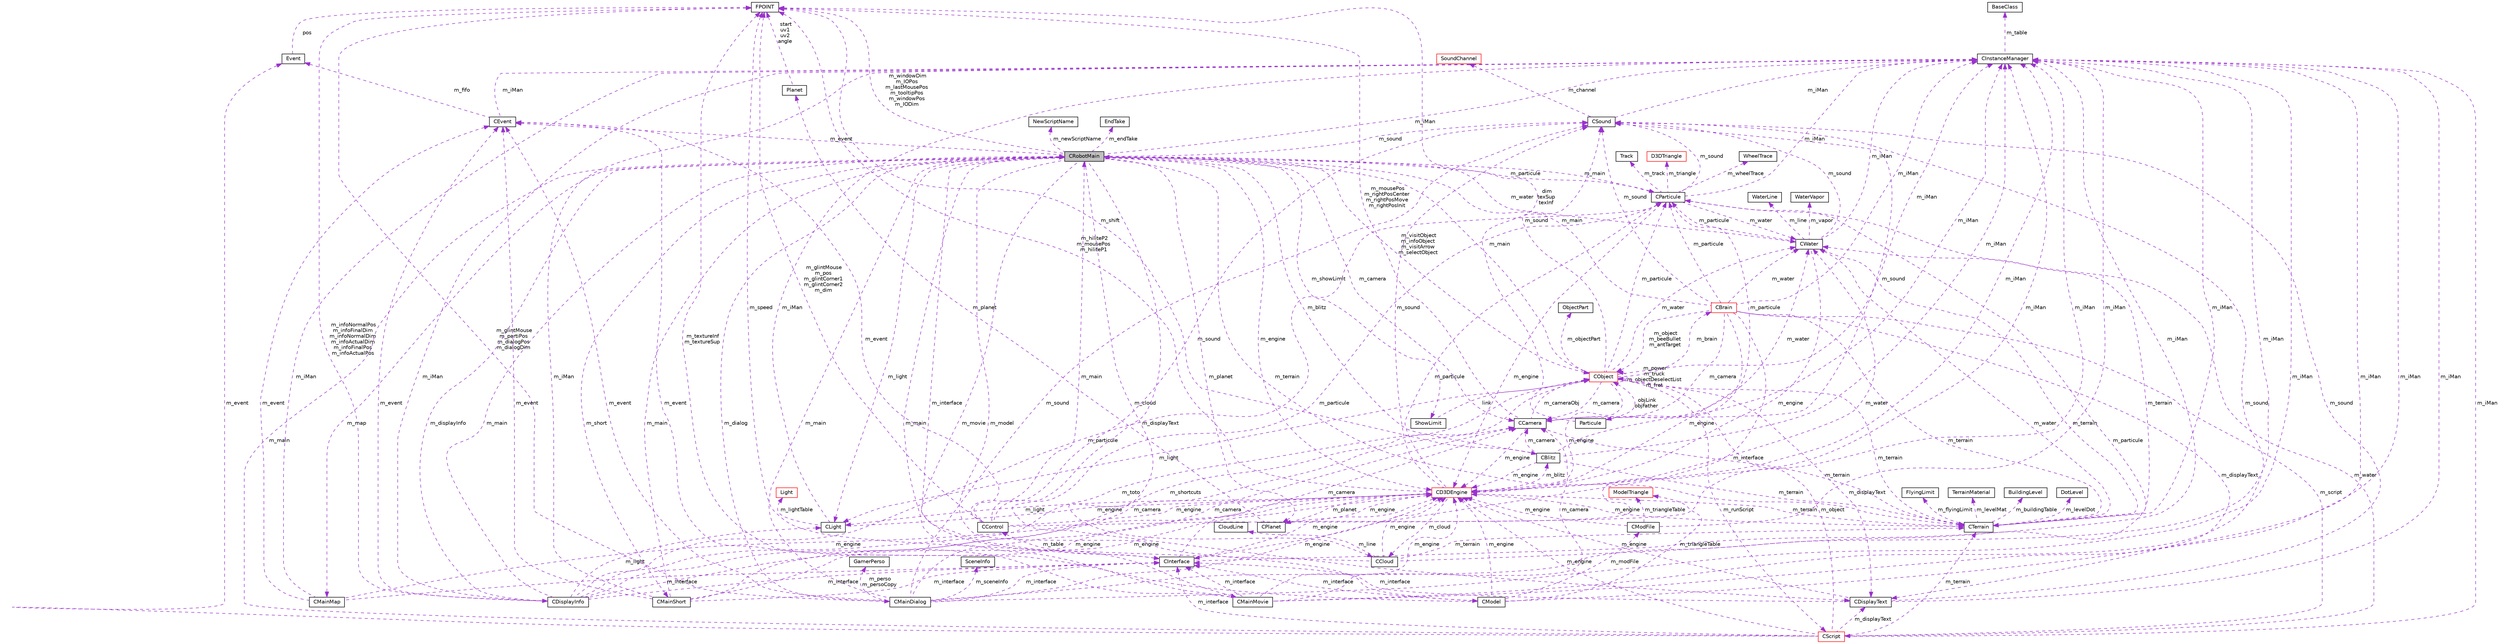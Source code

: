 digraph G
{
  edge [fontname="Helvetica",fontsize="10",labelfontname="Helvetica",labelfontsize="10"];
  node [fontname="Helvetica",fontsize="10",shape=record];
  Node1 [label="CRobotMain",height=0.2,width=0.4,color="black", fillcolor="grey75", style="filled" fontcolor="black"];
  Node2 -> Node1 [dir="back",color="darkorchid3",fontsize="10",style="dashed",label=" m_particule" ,fontname="Helvetica"];
  Node2 [label="CParticule",height=0.2,width=0.4,color="black", fillcolor="white", style="filled",URL="$class_c_particule.html"];
  Node3 -> Node2 [dir="back",color="darkorchid3",fontsize="10",style="dashed",label=" m_water" ,fontname="Helvetica"];
  Node3 [label="CWater",height=0.2,width=0.4,color="black", fillcolor="white", style="filled",URL="$class_c_water.html"];
  Node2 -> Node3 [dir="back",color="darkorchid3",fontsize="10",style="dashed",label=" m_particule" ,fontname="Helvetica"];
  Node4 -> Node3 [dir="back",color="darkorchid3",fontsize="10",style="dashed",label=" m_iMan" ,fontname="Helvetica"];
  Node4 [label="CInstanceManager",height=0.2,width=0.4,color="black", fillcolor="white", style="filled",URL="$class_c_instance_manager.html"];
  Node5 -> Node4 [dir="back",color="darkorchid3",fontsize="10",style="dashed",label=" m_table" ,fontname="Helvetica"];
  Node5 [label="BaseClass",height=0.2,width=0.4,color="black", fillcolor="white", style="filled",URL="$struct_base_class.html"];
  Node6 -> Node3 [dir="back",color="darkorchid3",fontsize="10",style="dashed",label=" m_terrain" ,fontname="Helvetica"];
  Node6 [label="CTerrain",height=0.2,width=0.4,color="black", fillcolor="white", style="filled",URL="$class_c_terrain.html"];
  Node7 -> Node6 [dir="back",color="darkorchid3",fontsize="10",style="dashed",label=" m_levelMat" ,fontname="Helvetica"];
  Node7 [label="TerrainMaterial",height=0.2,width=0.4,color="black", fillcolor="white", style="filled",URL="$struct_terrain_material.html"];
  Node3 -> Node6 [dir="back",color="darkorchid3",fontsize="10",style="dashed",label=" m_water" ,fontname="Helvetica"];
  Node8 -> Node6 [dir="back",color="darkorchid3",fontsize="10",style="dashed",label=" m_buildingTable" ,fontname="Helvetica"];
  Node8 [label="BuildingLevel",height=0.2,width=0.4,color="black", fillcolor="white", style="filled",URL="$struct_building_level.html"];
  Node4 -> Node6 [dir="back",color="darkorchid3",fontsize="10",style="dashed",label=" m_iMan" ,fontname="Helvetica"];
  Node9 -> Node6 [dir="back",color="darkorchid3",fontsize="10",style="dashed",label=" m_levelDot" ,fontname="Helvetica"];
  Node9 [label="DotLevel",height=0.2,width=0.4,color="black", fillcolor="white", style="filled",URL="$struct_dot_level.html"];
  Node10 -> Node6 [dir="back",color="darkorchid3",fontsize="10",style="dashed",label=" m_engine" ,fontname="Helvetica"];
  Node10 [label="CD3DEngine",height=0.2,width=0.4,color="red", fillcolor="white", style="filled",URL="$class_c_d3_d_engine.html"];
  Node2 -> Node10 [dir="back",color="darkorchid3",fontsize="10",style="dashed",label=" m_particule" ,fontname="Helvetica"];
  Node3 -> Node10 [dir="back",color="darkorchid3",fontsize="10",style="dashed",label=" m_water" ,fontname="Helvetica"];
  Node11 -> Node10 [dir="back",color="darkorchid3",fontsize="10",style="dashed",label=" m_blitz" ,fontname="Helvetica"];
  Node11 [label="CBlitz",height=0.2,width=0.4,color="black", fillcolor="white", style="filled",URL="$class_c_blitz.html"];
  Node12 -> Node11 [dir="back",color="darkorchid3",fontsize="10",style="dashed",label=" m_camera" ,fontname="Helvetica"];
  Node12 [label="CCamera",height=0.2,width=0.4,color="black", fillcolor="white", style="filled",URL="$class_c_camera.html"];
  Node3 -> Node12 [dir="back",color="darkorchid3",fontsize="10",style="dashed",label=" m_water" ,fontname="Helvetica"];
  Node4 -> Node12 [dir="back",color="darkorchid3",fontsize="10",style="dashed",label=" m_iMan" ,fontname="Helvetica"];
  Node6 -> Node12 [dir="back",color="darkorchid3",fontsize="10",style="dashed",label=" m_terrain" ,fontname="Helvetica"];
  Node13 -> Node12 [dir="back",color="darkorchid3",fontsize="10",style="dashed",label=" m_mousePos\nm_rightPosCenter\nm_rightPosMove\nm_rightPosInit" ,fontname="Helvetica"];
  Node13 [label="FPOINT",height=0.2,width=0.4,color="black", fillcolor="white", style="filled",URL="$struct_f_p_o_i_n_t.html"];
  Node14 -> Node12 [dir="back",color="darkorchid3",fontsize="10",style="dashed",label=" m_cameraObj" ,fontname="Helvetica"];
  Node14 [label="CObject",height=0.2,width=0.4,color="red", fillcolor="white", style="filled",URL="$class_c_object.html"];
  Node2 -> Node14 [dir="back",color="darkorchid3",fontsize="10",style="dashed",label=" m_particule" ,fontname="Helvetica"];
  Node15 -> Node14 [dir="back",color="darkorchid3",fontsize="10",style="dashed",label=" m_runScript" ,fontname="Helvetica"];
  Node15 [label="CScript",height=0.2,width=0.4,color="red", fillcolor="white", style="filled",URL="$class_c_script.html"];
  Node3 -> Node15 [dir="back",color="darkorchid3",fontsize="10",style="dashed",label=" m_water" ,fontname="Helvetica"];
  Node16 -> Node15 [dir="back",color="darkorchid3",fontsize="10",style="dashed",label=" m_displayText" ,fontname="Helvetica"];
  Node16 [label="CDisplayText",height=0.2,width=0.4,color="black", fillcolor="white", style="filled",URL="$class_c_display_text.html"];
  Node17 -> Node16 [dir="back",color="darkorchid3",fontsize="10",style="dashed",label=" m_interface" ,fontname="Helvetica"];
  Node17 [label="CInterface",height=0.2,width=0.4,color="black", fillcolor="white", style="filled",URL="$class_c_interface.html"];
  Node18 -> Node17 [dir="back",color="darkorchid3",fontsize="10",style="dashed",label=" m_table" ,fontname="Helvetica"];
  Node18 [label="CControl",height=0.2,width=0.4,color="black", fillcolor="white", style="filled",URL="$class_c_control.html"];
  Node2 -> Node18 [dir="back",color="darkorchid3",fontsize="10",style="dashed",label=" m_particule" ,fontname="Helvetica"];
  Node1 -> Node18 [dir="back",color="darkorchid3",fontsize="10",style="dashed",label=" m_main" ,fontname="Helvetica"];
  Node4 -> Node18 [dir="back",color="darkorchid3",fontsize="10",style="dashed",label=" m_iMan" ,fontname="Helvetica"];
  Node19 -> Node18 [dir="back",color="darkorchid3",fontsize="10",style="dashed",label=" m_event" ,fontname="Helvetica"];
  Node19 [label="CEvent",height=0.2,width=0.4,color="black", fillcolor="white", style="filled",URL="$class_c_event.html"];
  Node4 -> Node19 [dir="back",color="darkorchid3",fontsize="10",style="dashed",label=" m_iMan" ,fontname="Helvetica"];
  Node20 -> Node19 [dir="back",color="darkorchid3",fontsize="10",style="dashed",label=" m_fifo" ,fontname="Helvetica"];
  Node20 [label="Event",height=0.2,width=0.4,color="black", fillcolor="white", style="filled",URL="$struct_event.html"];
  Node13 -> Node20 [dir="back",color="darkorchid3",fontsize="10",style="dashed",label=" pos" ,fontname="Helvetica"];
  Node13 -> Node18 [dir="back",color="darkorchid3",fontsize="10",style="dashed",label=" m_glintMouse\nm_pos\nm_glintCorner1\nm_glintCorner2\nm_dim" ,fontname="Helvetica"];
  Node21 -> Node18 [dir="back",color="darkorchid3",fontsize="10",style="dashed",label=" m_sound" ,fontname="Helvetica"];
  Node21 [label="CSound",height=0.2,width=0.4,color="black", fillcolor="white", style="filled",URL="$class_c_sound.html"];
  Node4 -> Node21 [dir="back",color="darkorchid3",fontsize="10",style="dashed",label=" m_iMan" ,fontname="Helvetica"];
  Node22 -> Node21 [dir="back",color="darkorchid3",fontsize="10",style="dashed",label=" m_channel" ,fontname="Helvetica"];
  Node22 [label="SoundChannel",height=0.2,width=0.4,color="red", fillcolor="white", style="filled",URL="$struct_sound_channel.html"];
  Node10 -> Node18 [dir="back",color="darkorchid3",fontsize="10",style="dashed",label=" m_engine" ,fontname="Helvetica"];
  Node12 -> Node17 [dir="back",color="darkorchid3",fontsize="10",style="dashed",label=" m_camera" ,fontname="Helvetica"];
  Node4 -> Node17 [dir="back",color="darkorchid3",fontsize="10",style="dashed",label=" m_iMan" ,fontname="Helvetica"];
  Node10 -> Node17 [dir="back",color="darkorchid3",fontsize="10",style="dashed",label=" m_engine" ,fontname="Helvetica"];
  Node4 -> Node16 [dir="back",color="darkorchid3",fontsize="10",style="dashed",label=" m_iMan" ,fontname="Helvetica"];
  Node21 -> Node16 [dir="back",color="darkorchid3",fontsize="10",style="dashed",label=" m_sound" ,fontname="Helvetica"];
  Node10 -> Node16 [dir="back",color="darkorchid3",fontsize="10",style="dashed",label=" m_engine" ,fontname="Helvetica"];
  Node1 -> Node15 [dir="back",color="darkorchid3",fontsize="10",style="dashed",label=" m_main" ,fontname="Helvetica"];
  Node17 -> Node15 [dir="back",color="darkorchid3",fontsize="10",style="dashed",label=" m_interface" ,fontname="Helvetica"];
  Node4 -> Node15 [dir="back",color="darkorchid3",fontsize="10",style="dashed",label=" m_iMan" ,fontname="Helvetica"];
  Node20 -> Node15 [dir="back",color="darkorchid3",fontsize="10",style="dashed",label=" m_event" ,fontname="Helvetica"];
  Node6 -> Node15 [dir="back",color="darkorchid3",fontsize="10",style="dashed",label=" m_terrain" ,fontname="Helvetica"];
  Node14 -> Node15 [dir="back",color="darkorchid3",fontsize="10",style="dashed",label=" m_object" ,fontname="Helvetica"];
  Node10 -> Node15 [dir="back",color="darkorchid3",fontsize="10",style="dashed",label=" m_engine" ,fontname="Helvetica"];
  Node3 -> Node14 [dir="back",color="darkorchid3",fontsize="10",style="dashed",label=" m_water" ,fontname="Helvetica"];
  Node23 -> Node14 [dir="back",color="darkorchid3",fontsize="10",style="dashed",label=" m_light" ,fontname="Helvetica"];
  Node23 [label="CLight",height=0.2,width=0.4,color="black", fillcolor="white", style="filled",URL="$class_c_light.html"];
  Node24 -> Node23 [dir="back",color="darkorchid3",fontsize="10",style="dashed",label=" m_lightTable" ,fontname="Helvetica"];
  Node24 [label="Light",height=0.2,width=0.4,color="red", fillcolor="white", style="filled",URL="$struct_light.html"];
  Node4 -> Node23 [dir="back",color="darkorchid3",fontsize="10",style="dashed",label=" m_iMan" ,fontname="Helvetica"];
  Node10 -> Node23 [dir="back",color="darkorchid3",fontsize="10",style="dashed",label=" m_engine" ,fontname="Helvetica"];
  Node25 -> Node14 [dir="back",color="darkorchid3",fontsize="10",style="dashed",label=" m_brain" ,fontname="Helvetica"];
  Node25 [label="CBrain",height=0.2,width=0.4,color="red", fillcolor="white", style="filled",URL="$class_c_brain.html"];
  Node2 -> Node25 [dir="back",color="darkorchid3",fontsize="10",style="dashed",label=" m_particule" ,fontname="Helvetica"];
  Node15 -> Node25 [dir="back",color="darkorchid3",fontsize="10",style="dashed",label=" m_script" ,fontname="Helvetica"];
  Node3 -> Node25 [dir="back",color="darkorchid3",fontsize="10",style="dashed",label=" m_water" ,fontname="Helvetica"];
  Node12 -> Node25 [dir="back",color="darkorchid3",fontsize="10",style="dashed",label=" m_camera" ,fontname="Helvetica"];
  Node16 -> Node25 [dir="back",color="darkorchid3",fontsize="10",style="dashed",label=" m_displayText" ,fontname="Helvetica"];
  Node1 -> Node25 [dir="back",color="darkorchid3",fontsize="10",style="dashed",label=" m_main" ,fontname="Helvetica"];
  Node17 -> Node25 [dir="back",color="darkorchid3",fontsize="10",style="dashed",label=" m_interface" ,fontname="Helvetica"];
  Node4 -> Node25 [dir="back",color="darkorchid3",fontsize="10",style="dashed",label=" m_iMan" ,fontname="Helvetica"];
  Node6 -> Node25 [dir="back",color="darkorchid3",fontsize="10",style="dashed",label=" m_terrain" ,fontname="Helvetica"];
  Node21 -> Node25 [dir="back",color="darkorchid3",fontsize="10",style="dashed",label=" m_sound" ,fontname="Helvetica"];
  Node14 -> Node25 [dir="back",color="darkorchid3",fontsize="10",style="dashed",label=" m_object\nm_beeBullet\nm_antTarget" ,fontname="Helvetica"];
  Node10 -> Node25 [dir="back",color="darkorchid3",fontsize="10",style="dashed",label=" m_engine" ,fontname="Helvetica"];
  Node12 -> Node14 [dir="back",color="darkorchid3",fontsize="10",style="dashed",label=" m_camera" ,fontname="Helvetica"];
  Node16 -> Node14 [dir="back",color="darkorchid3",fontsize="10",style="dashed",label=" m_displayText" ,fontname="Helvetica"];
  Node26 -> Node14 [dir="back",color="darkorchid3",fontsize="10",style="dashed",label=" m_objectPart" ,fontname="Helvetica"];
  Node26 [label="ObjectPart",height=0.2,width=0.4,color="black", fillcolor="white", style="filled",URL="$struct_object_part.html"];
  Node1 -> Node14 [dir="back",color="darkorchid3",fontsize="10",style="dashed",label=" m_main" ,fontname="Helvetica"];
  Node4 -> Node14 [dir="back",color="darkorchid3",fontsize="10",style="dashed",label=" m_iMan" ,fontname="Helvetica"];
  Node6 -> Node14 [dir="back",color="darkorchid3",fontsize="10",style="dashed",label=" m_terrain" ,fontname="Helvetica"];
  Node21 -> Node14 [dir="back",color="darkorchid3",fontsize="10",style="dashed",label=" m_sound" ,fontname="Helvetica"];
  Node14 -> Node14 [dir="back",color="darkorchid3",fontsize="10",style="dashed",label=" m_power\nm_truck\nm_objectDeselectList\nm_fret" ,fontname="Helvetica"];
  Node10 -> Node14 [dir="back",color="darkorchid3",fontsize="10",style="dashed",label=" m_engine" ,fontname="Helvetica"];
  Node10 -> Node12 [dir="back",color="darkorchid3",fontsize="10",style="dashed",label=" m_engine" ,fontname="Helvetica"];
  Node4 -> Node11 [dir="back",color="darkorchid3",fontsize="10",style="dashed",label=" m_iMan" ,fontname="Helvetica"];
  Node6 -> Node11 [dir="back",color="darkorchid3",fontsize="10",style="dashed",label=" m_terrain" ,fontname="Helvetica"];
  Node13 -> Node11 [dir="back",color="darkorchid3",fontsize="10",style="dashed",label=" m_shift" ,fontname="Helvetica"];
  Node21 -> Node11 [dir="back",color="darkorchid3",fontsize="10",style="dashed",label=" m_sound" ,fontname="Helvetica"];
  Node10 -> Node11 [dir="back",color="darkorchid3",fontsize="10",style="dashed",label=" m_engine" ,fontname="Helvetica"];
  Node23 -> Node10 [dir="back",color="darkorchid3",fontsize="10",style="dashed",label=" m_light" ,fontname="Helvetica"];
  Node27 -> Node10 [dir="back",color="darkorchid3",fontsize="10",style="dashed",label=" m_cloud" ,fontname="Helvetica"];
  Node27 [label="CCloud",height=0.2,width=0.4,color="black", fillcolor="white", style="filled",URL="$class_c_cloud.html"];
  Node28 -> Node27 [dir="back",color="darkorchid3",fontsize="10",style="dashed",label=" m_line" ,fontname="Helvetica"];
  Node28 [label="CloudLine",height=0.2,width=0.4,color="black", fillcolor="white", style="filled",URL="$struct_cloud_line.html"];
  Node4 -> Node27 [dir="back",color="darkorchid3",fontsize="10",style="dashed",label=" m_iMan" ,fontname="Helvetica"];
  Node6 -> Node27 [dir="back",color="darkorchid3",fontsize="10",style="dashed",label=" m_terrain" ,fontname="Helvetica"];
  Node13 -> Node27 [dir="back",color="darkorchid3",fontsize="10",style="dashed",label=" m_speed" ,fontname="Helvetica"];
  Node10 -> Node27 [dir="back",color="darkorchid3",fontsize="10",style="dashed",label=" m_engine" ,fontname="Helvetica"];
  Node4 -> Node10 [dir="back",color="darkorchid3",fontsize="10",style="dashed",label=" m_iMan" ,fontname="Helvetica"];
  Node6 -> Node10 [dir="back",color="darkorchid3",fontsize="10",style="dashed",label=" m_terrain" ,fontname="Helvetica"];
  Node13 -> Node10 [dir="back",color="darkorchid3",fontsize="10",style="dashed",label=" m_hiliteP2\nm_mousePos\nm_hiliteP1" ,fontname="Helvetica"];
  Node21 -> Node10 [dir="back",color="darkorchid3",fontsize="10",style="dashed",label=" m_sound" ,fontname="Helvetica"];
  Node29 -> Node10 [dir="back",color="darkorchid3",fontsize="10",style="dashed",label=" m_planet" ,fontname="Helvetica"];
  Node29 [label="CPlanet",height=0.2,width=0.4,color="black", fillcolor="white", style="filled",URL="$class_c_planet.html"];
  Node30 -> Node29 [dir="back",color="darkorchid3",fontsize="10",style="dashed",label=" m_planet" ,fontname="Helvetica"];
  Node30 [label="Planet",height=0.2,width=0.4,color="black", fillcolor="white", style="filled",URL="$struct_planet.html"];
  Node13 -> Node30 [dir="back",color="darkorchid3",fontsize="10",style="dashed",label=" start\nuv1\nuv2\nangle" ,fontname="Helvetica"];
  Node4 -> Node29 [dir="back",color="darkorchid3",fontsize="10",style="dashed",label=" m_iMan" ,fontname="Helvetica"];
  Node10 -> Node29 [dir="back",color="darkorchid3",fontsize="10",style="dashed",label=" m_engine" ,fontname="Helvetica"];
  Node31 -> Node6 [dir="back",color="darkorchid3",fontsize="10",style="dashed",label=" m_flyingLimit" ,fontname="Helvetica"];
  Node31 [label="FlyingLimit",height=0.2,width=0.4,color="black", fillcolor="white", style="filled",URL="$struct_flying_limit.html"];
  Node32 -> Node3 [dir="back",color="darkorchid3",fontsize="10",style="dashed",label=" m_line" ,fontname="Helvetica"];
  Node32 [label="WaterLine",height=0.2,width=0.4,color="black", fillcolor="white", style="filled",URL="$struct_water_line.html"];
  Node21 -> Node3 [dir="back",color="darkorchid3",fontsize="10",style="dashed",label=" m_sound" ,fontname="Helvetica"];
  Node33 -> Node3 [dir="back",color="darkorchid3",fontsize="10",style="dashed",label=" m_vapor" ,fontname="Helvetica"];
  Node33 [label="WaterVapor",height=0.2,width=0.4,color="black", fillcolor="white", style="filled",URL="$struct_water_vapor.html"];
  Node10 -> Node3 [dir="back",color="darkorchid3",fontsize="10",style="dashed",label=" m_engine" ,fontname="Helvetica"];
  Node1 -> Node2 [dir="back",color="darkorchid3",fontsize="10",style="dashed",label=" m_main" ,fontname="Helvetica"];
  Node4 -> Node2 [dir="back",color="darkorchid3",fontsize="10",style="dashed",label=" m_iMan" ,fontname="Helvetica"];
  Node34 -> Node2 [dir="back",color="darkorchid3",fontsize="10",style="dashed",label=" m_track" ,fontname="Helvetica"];
  Node34 [label="Track",height=0.2,width=0.4,color="black", fillcolor="white", style="filled",URL="$struct_track.html"];
  Node35 -> Node2 [dir="back",color="darkorchid3",fontsize="10",style="dashed",label=" m_particule" ,fontname="Helvetica"];
  Node35 [label="Particule",height=0.2,width=0.4,color="black", fillcolor="white", style="filled",URL="$struct_particule.html"];
  Node13 -> Node35 [dir="back",color="darkorchid3",fontsize="10",style="dashed",label=" dim\ntexSup\ntexInf" ,fontname="Helvetica"];
  Node14 -> Node35 [dir="back",color="darkorchid3",fontsize="10",style="dashed",label=" objLink\nobjFather" ,fontname="Helvetica"];
  Node6 -> Node2 [dir="back",color="darkorchid3",fontsize="10",style="dashed",label=" m_terrain" ,fontname="Helvetica"];
  Node21 -> Node2 [dir="back",color="darkorchid3",fontsize="10",style="dashed",label=" m_sound" ,fontname="Helvetica"];
  Node36 -> Node2 [dir="back",color="darkorchid3",fontsize="10",style="dashed",label=" m_triangle" ,fontname="Helvetica"];
  Node36 [label="D3DTriangle",height=0.2,width=0.4,color="red", fillcolor="white", style="filled",URL="$struct_d3_d_triangle.html"];
  Node10 -> Node2 [dir="back",color="darkorchid3",fontsize="10",style="dashed",label=" m_engine" ,fontname="Helvetica"];
  Node37 -> Node2 [dir="back",color="darkorchid3",fontsize="10",style="dashed",label=" m_wheelTrace" ,fontname="Helvetica"];
  Node37 [label="WheelTrace",height=0.2,width=0.4,color="black", fillcolor="white", style="filled",URL="$struct_wheel_trace.html"];
  Node3 -> Node1 [dir="back",color="darkorchid3",fontsize="10",style="dashed",label=" m_water" ,fontname="Helvetica"];
  Node38 -> Node1 [dir="back",color="darkorchid3",fontsize="10",style="dashed",label=" m_showLimit" ,fontname="Helvetica"];
  Node38 [label="ShowLimit",height=0.2,width=0.4,color="black", fillcolor="white", style="filled",URL="$struct_show_limit.html"];
  Node14 -> Node38 [dir="back",color="darkorchid3",fontsize="10",style="dashed",label=" link" ,fontname="Helvetica"];
  Node23 -> Node1 [dir="back",color="darkorchid3",fontsize="10",style="dashed",label=" m_light" ,fontname="Helvetica"];
  Node11 -> Node1 [dir="back",color="darkorchid3",fontsize="10",style="dashed",label=" m_blitz" ,fontname="Helvetica"];
  Node27 -> Node1 [dir="back",color="darkorchid3",fontsize="10",style="dashed",label=" m_cloud" ,fontname="Helvetica"];
  Node39 -> Node1 [dir="back",color="darkorchid3",fontsize="10",style="dashed",label=" m_dialog" ,fontname="Helvetica"];
  Node39 [label="CMainDialog",height=0.2,width=0.4,color="black", fillcolor="white", style="filled",URL="$class_c_main_dialog.html"];
  Node2 -> Node39 [dir="back",color="darkorchid3",fontsize="10",style="dashed",label=" m_particule" ,fontname="Helvetica"];
  Node12 -> Node39 [dir="back",color="darkorchid3",fontsize="10",style="dashed",label=" m_camera" ,fontname="Helvetica"];
  Node17 -> Node39 [dir="back",color="darkorchid3",fontsize="10",style="dashed",label=" m_interface" ,fontname="Helvetica"];
  Node1 -> Node39 [dir="back",color="darkorchid3",fontsize="10",style="dashed",label=" m_main" ,fontname="Helvetica"];
  Node4 -> Node39 [dir="back",color="darkorchid3",fontsize="10",style="dashed",label=" m_iMan" ,fontname="Helvetica"];
  Node19 -> Node39 [dir="back",color="darkorchid3",fontsize="10",style="dashed",label=" m_event" ,fontname="Helvetica"];
  Node13 -> Node39 [dir="back",color="darkorchid3",fontsize="10",style="dashed",label=" m_glintMouse\nm_partiPos\nm_dialogPos\nm_dialogDim" ,fontname="Helvetica"];
  Node40 -> Node39 [dir="back",color="darkorchid3",fontsize="10",style="dashed",label=" m_sceneInfo" ,fontname="Helvetica"];
  Node40 [label="SceneInfo",height=0.2,width=0.4,color="black", fillcolor="white", style="filled",URL="$struct_scene_info.html"];
  Node41 -> Node39 [dir="back",color="darkorchid3",fontsize="10",style="dashed",label=" m_perso\nm_persoCopy" ,fontname="Helvetica"];
  Node41 [label="GamerPerso",height=0.2,width=0.4,color="black", fillcolor="white", style="filled",URL="$struct_gamer_perso.html"];
  Node21 -> Node39 [dir="back",color="darkorchid3",fontsize="10",style="dashed",label=" m_sound" ,fontname="Helvetica"];
  Node10 -> Node39 [dir="back",color="darkorchid3",fontsize="10",style="dashed",label=" m_engine" ,fontname="Helvetica"];
  Node12 -> Node1 [dir="back",color="darkorchid3",fontsize="10",style="dashed",label=" m_camera" ,fontname="Helvetica"];
  Node42 -> Node1 [dir="back",color="darkorchid3",fontsize="10",style="dashed",label=" m_movie" ,fontname="Helvetica"];
  Node42 [label="CMainMovie",height=0.2,width=0.4,color="black", fillcolor="white", style="filled",URL="$class_c_main_movie.html"];
  Node12 -> Node42 [dir="back",color="darkorchid3",fontsize="10",style="dashed",label=" m_camera" ,fontname="Helvetica"];
  Node1 -> Node42 [dir="back",color="darkorchid3",fontsize="10",style="dashed",label=" m_main" ,fontname="Helvetica"];
  Node17 -> Node42 [dir="back",color="darkorchid3",fontsize="10",style="dashed",label=" m_interface" ,fontname="Helvetica"];
  Node4 -> Node42 [dir="back",color="darkorchid3",fontsize="10",style="dashed",label=" m_iMan" ,fontname="Helvetica"];
  Node19 -> Node42 [dir="back",color="darkorchid3",fontsize="10",style="dashed",label=" m_event" ,fontname="Helvetica"];
  Node21 -> Node42 [dir="back",color="darkorchid3",fontsize="10",style="dashed",label=" m_sound" ,fontname="Helvetica"];
  Node10 -> Node42 [dir="back",color="darkorchid3",fontsize="10",style="dashed",label=" m_engine" ,fontname="Helvetica"];
  Node16 -> Node1 [dir="back",color="darkorchid3",fontsize="10",style="dashed",label=" m_displayText" ,fontname="Helvetica"];
  Node17 -> Node1 [dir="back",color="darkorchid3",fontsize="10",style="dashed",label=" m_interface" ,fontname="Helvetica"];
  Node43 -> Node1 [dir="back",color="darkorchid3",fontsize="10",style="dashed",label=" m_model" ,fontname="Helvetica"];
  Node43 [label="CModel",height=0.2,width=0.4,color="black", fillcolor="white", style="filled",URL="$class_c_model.html"];
  Node44 -> Node43 [dir="back",color="darkorchid3",fontsize="10",style="dashed",label=" m_modFile" ,fontname="Helvetica"];
  Node44 [label="CModFile",height=0.2,width=0.4,color="black", fillcolor="white", style="filled",URL="$class_c_mod_file.html"];
  Node4 -> Node44 [dir="back",color="darkorchid3",fontsize="10",style="dashed",label=" m_iMan" ,fontname="Helvetica"];
  Node45 -> Node44 [dir="back",color="darkorchid3",fontsize="10",style="dashed",label=" m_triangleTable" ,fontname="Helvetica"];
  Node45 [label="ModelTriangle",height=0.2,width=0.4,color="red", fillcolor="white", style="filled",URL="$struct_model_triangle.html"];
  Node10 -> Node44 [dir="back",color="darkorchid3",fontsize="10",style="dashed",label=" m_engine" ,fontname="Helvetica"];
  Node17 -> Node43 [dir="back",color="darkorchid3",fontsize="10",style="dashed",label=" m_interface" ,fontname="Helvetica"];
  Node4 -> Node43 [dir="back",color="darkorchid3",fontsize="10",style="dashed",label=" m_iMan" ,fontname="Helvetica"];
  Node13 -> Node43 [dir="back",color="darkorchid3",fontsize="10",style="dashed",label=" m_textureInf\nm_textureSup" ,fontname="Helvetica"];
  Node45 -> Node43 [dir="back",color="darkorchid3",fontsize="10",style="dashed",label=" m_triangleTable" ,fontname="Helvetica"];
  Node10 -> Node43 [dir="back",color="darkorchid3",fontsize="10",style="dashed",label=" m_engine" ,fontname="Helvetica"];
  Node4 -> Node1 [dir="back",color="darkorchid3",fontsize="10",style="dashed",label=" m_iMan" ,fontname="Helvetica"];
  Node46 -> Node1 [dir="back",color="darkorchid3",fontsize="10",style="dashed",label=" m_newScriptName" ,fontname="Helvetica"];
  Node46 [label="NewScriptName",height=0.2,width=0.4,color="black", fillcolor="white", style="filled",URL="$struct_new_script_name.html"];
  Node19 -> Node1 [dir="back",color="darkorchid3",fontsize="10",style="dashed",label=" m_event" ,fontname="Helvetica"];
  Node6 -> Node1 [dir="back",color="darkorchid3",fontsize="10",style="dashed",label=" m_terrain" ,fontname="Helvetica"];
  Node13 -> Node1 [dir="back",color="darkorchid3",fontsize="10",style="dashed",label=" m_windowDim\nm_IOPos\nm_lastMousePos\nm_tooltipPos\nm_windowPos\nm_IODim" ,fontname="Helvetica"];
  Node47 -> Node1 [dir="back",color="darkorchid3",fontsize="10",style="dashed",label=" m_short" ,fontname="Helvetica"];
  Node47 [label="CMainShort",height=0.2,width=0.4,color="black", fillcolor="white", style="filled",URL="$class_c_main_short.html"];
  Node1 -> Node47 [dir="back",color="darkorchid3",fontsize="10",style="dashed",label=" m_main" ,fontname="Helvetica"];
  Node17 -> Node47 [dir="back",color="darkorchid3",fontsize="10",style="dashed",label=" m_interface" ,fontname="Helvetica"];
  Node4 -> Node47 [dir="back",color="darkorchid3",fontsize="10",style="dashed",label=" m_iMan" ,fontname="Helvetica"];
  Node19 -> Node47 [dir="back",color="darkorchid3",fontsize="10",style="dashed",label=" m_event" ,fontname="Helvetica"];
  Node14 -> Node47 [dir="back",color="darkorchid3",fontsize="10",style="dashed",label=" m_shortcuts" ,fontname="Helvetica"];
  Node10 -> Node47 [dir="back",color="darkorchid3",fontsize="10",style="dashed",label=" m_engine" ,fontname="Helvetica"];
  Node21 -> Node1 [dir="back",color="darkorchid3",fontsize="10",style="dashed",label=" m_sound" ,fontname="Helvetica"];
  Node29 -> Node1 [dir="back",color="darkorchid3",fontsize="10",style="dashed",label=" m_planet" ,fontname="Helvetica"];
  Node14 -> Node1 [dir="back",color="darkorchid3",fontsize="10",style="dashed",label=" m_visitObject\nm_infoObject\nm_visitArrow\nm_selectObject" ,fontname="Helvetica"];
  Node10 -> Node1 [dir="back",color="darkorchid3",fontsize="10",style="dashed",label=" m_engine" ,fontname="Helvetica"];
  Node48 -> Node1 [dir="back",color="darkorchid3",fontsize="10",style="dashed",label=" m_endTake" ,fontname="Helvetica"];
  Node48 [label="EndTake",height=0.2,width=0.4,color="black", fillcolor="white", style="filled",URL="$struct_end_take.html"];
  Node49 -> Node1 [dir="back",color="darkorchid3",fontsize="10",style="dashed",label=" m_displayInfo" ,fontname="Helvetica"];
  Node49 [label="CDisplayInfo",height=0.2,width=0.4,color="black", fillcolor="white", style="filled",URL="$class_c_display_info.html"];
  Node2 -> Node49 [dir="back",color="darkorchid3",fontsize="10",style="dashed",label=" m_particule" ,fontname="Helvetica"];
  Node23 -> Node49 [dir="back",color="darkorchid3",fontsize="10",style="dashed",label=" m_light" ,fontname="Helvetica"];
  Node12 -> Node49 [dir="back",color="darkorchid3",fontsize="10",style="dashed",label=" m_camera" ,fontname="Helvetica"];
  Node17 -> Node49 [dir="back",color="darkorchid3",fontsize="10",style="dashed",label=" m_interface" ,fontname="Helvetica"];
  Node1 -> Node49 [dir="back",color="darkorchid3",fontsize="10",style="dashed",label=" m_main" ,fontname="Helvetica"];
  Node4 -> Node49 [dir="back",color="darkorchid3",fontsize="10",style="dashed",label=" m_iMan" ,fontname="Helvetica"];
  Node19 -> Node49 [dir="back",color="darkorchid3",fontsize="10",style="dashed",label=" m_event" ,fontname="Helvetica"];
  Node13 -> Node49 [dir="back",color="darkorchid3",fontsize="10",style="dashed",label=" m_infoNormalPos\nm_infoFinalDim\nm_infoNormalDim\nm_infoActualDim\nm_infoFinalPos\nm_infoActualPos" ,fontname="Helvetica"];
  Node14 -> Node49 [dir="back",color="darkorchid3",fontsize="10",style="dashed",label=" m_toto" ,fontname="Helvetica"];
  Node10 -> Node49 [dir="back",color="darkorchid3",fontsize="10",style="dashed",label=" m_engine" ,fontname="Helvetica"];
  Node50 -> Node1 [dir="back",color="darkorchid3",fontsize="10",style="dashed",label=" m_map" ,fontname="Helvetica"];
  Node50 [label="CMainMap",height=0.2,width=0.4,color="black", fillcolor="white", style="filled",URL="$class_c_main_map.html"];
  Node17 -> Node50 [dir="back",color="darkorchid3",fontsize="10",style="dashed",label=" m_interface" ,fontname="Helvetica"];
  Node4 -> Node50 [dir="back",color="darkorchid3",fontsize="10",style="dashed",label=" m_iMan" ,fontname="Helvetica"];
  Node19 -> Node50 [dir="back",color="darkorchid3",fontsize="10",style="dashed",label=" m_event" ,fontname="Helvetica"];
  Node10 -> Node50 [dir="back",color="darkorchid3",fontsize="10",style="dashed",label=" m_engine" ,fontname="Helvetica"];
}
